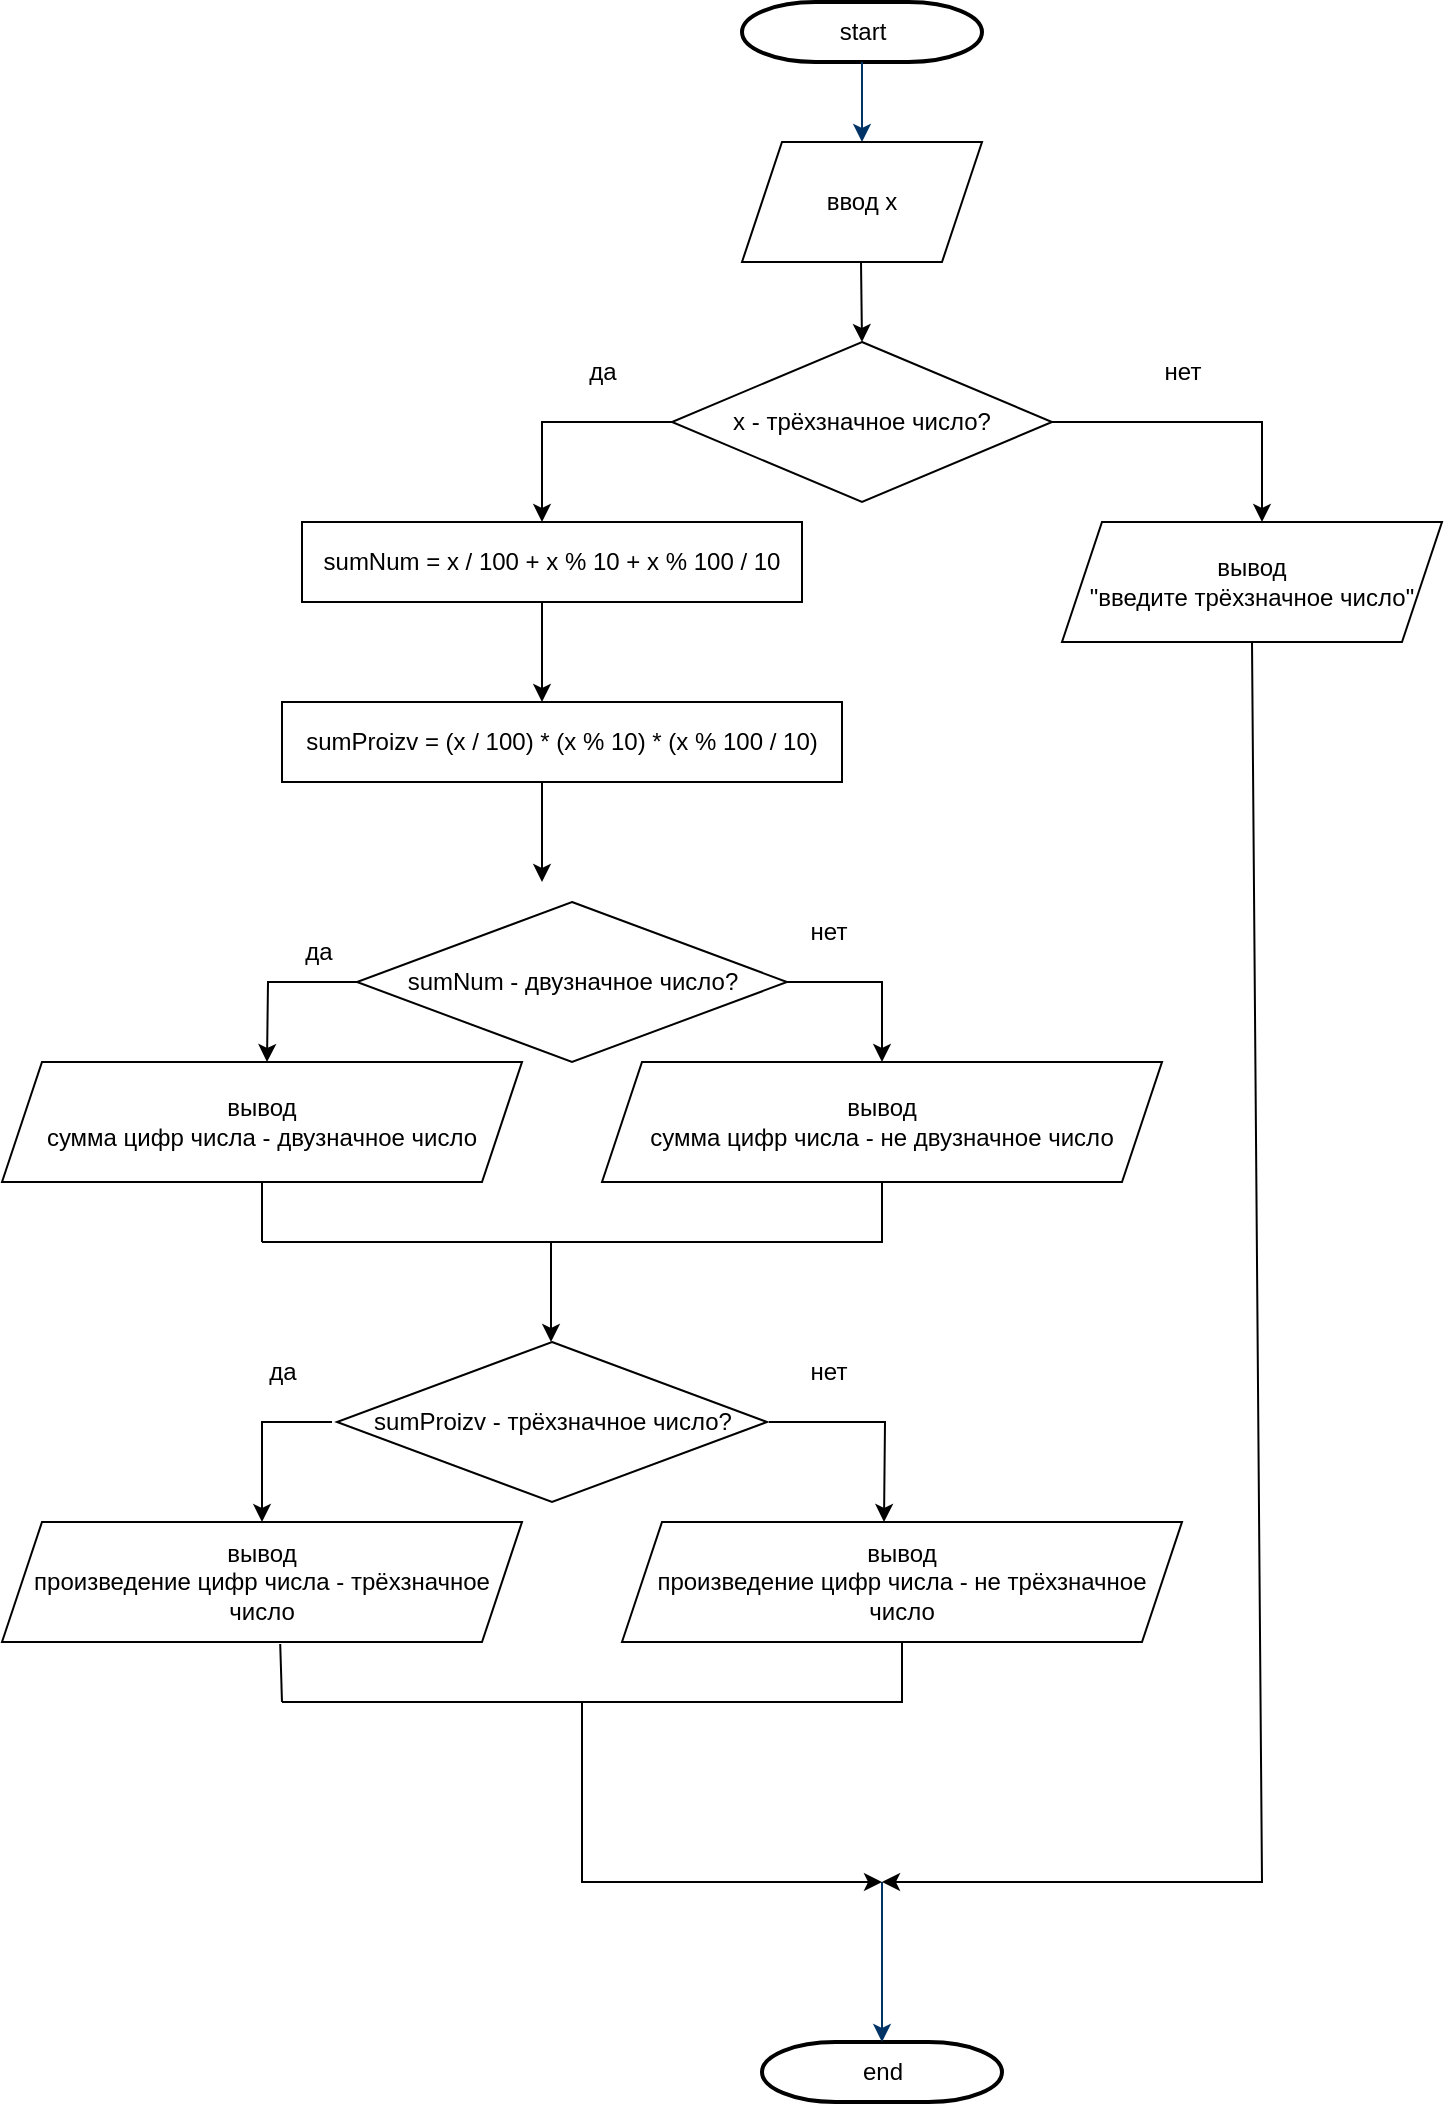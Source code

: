 <mxfile version="24.7.17">
  <diagram id="6a731a19-8d31-9384-78a2-239565b7b9f0" name="Page-1">
    <mxGraphModel dx="1955" dy="716" grid="1" gridSize="10" guides="1" tooltips="1" connect="1" arrows="1" fold="1" page="1" pageScale="1" pageWidth="1169" pageHeight="827" background="none" math="0" shadow="0">
      <root>
        <mxCell id="0" />
        <mxCell id="1" parent="0" />
        <mxCell id="2" value="start" style="shape=mxgraph.flowchart.terminator;strokeWidth=2;gradientColor=none;gradientDirection=north;fontStyle=0;html=1;" parent="1" vertex="1">
          <mxGeometry x="260" y="60" width="120" height="30" as="geometry" />
        </mxCell>
        <mxCell id="7" style="fontStyle=1;strokeColor=#003366;strokeWidth=1;html=1;" parent="1" source="2" edge="1">
          <mxGeometry relative="1" as="geometry">
            <mxPoint x="320" y="130" as="targetPoint" />
          </mxGeometry>
        </mxCell>
        <mxCell id="40" value="end" style="shape=mxgraph.flowchart.terminator;strokeWidth=2;gradientColor=none;gradientDirection=north;fontStyle=0;html=1;" parent="1" vertex="1">
          <mxGeometry x="270" y="1080" width="120" height="30" as="geometry" />
        </mxCell>
        <mxCell id="43" value="" style="edgeStyle=elbowEdgeStyle;elbow=vertical;fontStyle=1;strokeColor=#003366;strokeWidth=1;html=1;" parent="1" edge="1">
          <mxGeometry width="100" height="100" as="geometry">
            <mxPoint x="330" y="1000" as="sourcePoint" />
            <mxPoint x="330" y="1080" as="targetPoint" />
          </mxGeometry>
        </mxCell>
        <mxCell id="vWq9GIfO5Oer3uCc4AvI-55" value="ввод х" style="shape=parallelogram;perimeter=parallelogramPerimeter;whiteSpace=wrap;html=1;fixedSize=1;" parent="1" vertex="1">
          <mxGeometry x="260" y="130" width="120" height="60" as="geometry" />
        </mxCell>
        <mxCell id="vWq9GIfO5Oer3uCc4AvI-56" value="" style="endArrow=classic;html=1;rounded=0;" parent="1" edge="1">
          <mxGeometry width="50" height="50" relative="1" as="geometry">
            <mxPoint x="319.5" y="190" as="sourcePoint" />
            <mxPoint x="320" y="230" as="targetPoint" />
          </mxGeometry>
        </mxCell>
        <mxCell id="vWq9GIfO5Oer3uCc4AvI-57" value="x - трёхзначное число?" style="rhombus;whiteSpace=wrap;html=1;" parent="1" vertex="1">
          <mxGeometry x="225" y="230" width="190" height="80" as="geometry" />
        </mxCell>
        <mxCell id="vWq9GIfO5Oer3uCc4AvI-58" value="" style="endArrow=classic;html=1;rounded=0;" parent="1" edge="1">
          <mxGeometry width="50" height="50" relative="1" as="geometry">
            <mxPoint x="415" y="270" as="sourcePoint" />
            <mxPoint x="520" y="320" as="targetPoint" />
            <Array as="points">
              <mxPoint x="520" y="270" />
            </Array>
          </mxGeometry>
        </mxCell>
        <mxCell id="vWq9GIfO5Oer3uCc4AvI-59" value="" style="endArrow=classic;html=1;rounded=0;" parent="1" edge="1">
          <mxGeometry width="50" height="50" relative="1" as="geometry">
            <mxPoint x="225" y="270" as="sourcePoint" />
            <mxPoint x="160" y="320" as="targetPoint" />
            <Array as="points">
              <mxPoint x="160" y="270" />
            </Array>
          </mxGeometry>
        </mxCell>
        <mxCell id="vWq9GIfO5Oer3uCc4AvI-60" value="да" style="text;html=1;align=center;verticalAlign=middle;resizable=0;points=[];autosize=1;strokeColor=none;fillColor=none;" parent="1" vertex="1">
          <mxGeometry x="170" y="230" width="40" height="30" as="geometry" />
        </mxCell>
        <mxCell id="vWq9GIfO5Oer3uCc4AvI-61" value="нет" style="text;html=1;align=center;verticalAlign=middle;resizable=0;points=[];autosize=1;strokeColor=none;fillColor=none;" parent="1" vertex="1">
          <mxGeometry x="460" y="230" width="40" height="30" as="geometry" />
        </mxCell>
        <mxCell id="vWq9GIfO5Oer3uCc4AvI-62" value="вывод&lt;div&gt;&quot;введите трёхзначное число&quot;&lt;/div&gt;" style="shape=parallelogram;perimeter=parallelogramPerimeter;whiteSpace=wrap;html=1;fixedSize=1;" parent="1" vertex="1">
          <mxGeometry x="420" y="320" width="190" height="60" as="geometry" />
        </mxCell>
        <mxCell id="vWq9GIfO5Oer3uCc4AvI-63" value="sumNum = x / 100 + x % 10 + x % 100 / 10" style="rounded=0;whiteSpace=wrap;html=1;" parent="1" vertex="1">
          <mxGeometry x="40" y="320" width="250" height="40" as="geometry" />
        </mxCell>
        <mxCell id="vWq9GIfO5Oer3uCc4AvI-64" value="" style="endArrow=classic;html=1;rounded=0;" parent="1" edge="1">
          <mxGeometry width="50" height="50" relative="1" as="geometry">
            <mxPoint x="160" y="360" as="sourcePoint" />
            <mxPoint x="160" y="410" as="targetPoint" />
          </mxGeometry>
        </mxCell>
        <mxCell id="vWq9GIfO5Oer3uCc4AvI-65" value="sumProizv = (x / 100) * (x % 10) * (x % 100 / 10)" style="rounded=0;whiteSpace=wrap;html=1;" parent="1" vertex="1">
          <mxGeometry x="30" y="410" width="280" height="40" as="geometry" />
        </mxCell>
        <mxCell id="vWq9GIfO5Oer3uCc4AvI-66" value="" style="endArrow=classic;html=1;rounded=0;" parent="1" edge="1">
          <mxGeometry width="50" height="50" relative="1" as="geometry">
            <mxPoint x="160" y="450" as="sourcePoint" />
            <mxPoint x="160" y="500" as="targetPoint" />
          </mxGeometry>
        </mxCell>
        <mxCell id="vWq9GIfO5Oer3uCc4AvI-67" value="sumProizv - трёхзначное число?" style="rhombus;whiteSpace=wrap;html=1;" parent="1" vertex="1">
          <mxGeometry x="57.5" y="730" width="215" height="80" as="geometry" />
        </mxCell>
        <mxCell id="vWq9GIfO5Oer3uCc4AvI-68" value="" style="endArrow=classic;html=1;rounded=0;exitX=1;exitY=0.5;exitDx=0;exitDy=0;" parent="1" source="vWq9GIfO5Oer3uCc4AvI-78" edge="1">
          <mxGeometry width="50" height="50" relative="1" as="geometry">
            <mxPoint x="272.5" y="540" as="sourcePoint" />
            <mxPoint x="330" y="590" as="targetPoint" />
            <Array as="points">
              <mxPoint x="330" y="550" />
            </Array>
          </mxGeometry>
        </mxCell>
        <mxCell id="vWq9GIfO5Oer3uCc4AvI-69" value="" style="endArrow=classic;html=1;rounded=0;exitX=0;exitY=0.5;exitDx=0;exitDy=0;" parent="1" source="vWq9GIfO5Oer3uCc4AvI-78" edge="1">
          <mxGeometry width="50" height="50" relative="1" as="geometry">
            <mxPoint x="57.5" y="540" as="sourcePoint" />
            <mxPoint x="22.5" y="590" as="targetPoint" />
            <Array as="points">
              <mxPoint x="23" y="550" />
            </Array>
          </mxGeometry>
        </mxCell>
        <mxCell id="vWq9GIfO5Oer3uCc4AvI-70" value="да" style="text;html=1;align=center;verticalAlign=middle;resizable=0;points=[];autosize=1;strokeColor=none;fillColor=none;" parent="1" vertex="1">
          <mxGeometry x="27.5" y="520" width="40" height="30" as="geometry" />
        </mxCell>
        <mxCell id="vWq9GIfO5Oer3uCc4AvI-71" value="нет" style="text;html=1;align=center;verticalAlign=middle;resizable=0;points=[];autosize=1;strokeColor=none;fillColor=none;" parent="1" vertex="1">
          <mxGeometry x="282.5" y="510" width="40" height="30" as="geometry" />
        </mxCell>
        <mxCell id="vWq9GIfO5Oer3uCc4AvI-73" value="вывод&lt;div&gt;сумма цифр числа - двузначное число&lt;br&gt;&lt;/div&gt;" style="shape=parallelogram;perimeter=parallelogramPerimeter;whiteSpace=wrap;html=1;fixedSize=1;" parent="1" vertex="1">
          <mxGeometry x="-110" y="590" width="260" height="60" as="geometry" />
        </mxCell>
        <mxCell id="vWq9GIfO5Oer3uCc4AvI-74" value="вывод&lt;div&gt;сумма цифр числа - не двузначное число&lt;br&gt;&lt;/div&gt;" style="shape=parallelogram;perimeter=parallelogramPerimeter;whiteSpace=wrap;html=1;fixedSize=1;" parent="1" vertex="1">
          <mxGeometry x="190" y="590" width="280" height="60" as="geometry" />
        </mxCell>
        <mxCell id="vWq9GIfO5Oer3uCc4AvI-75" value="" style="endArrow=none;html=1;rounded=0;entryX=0.5;entryY=1;entryDx=0;entryDy=0;" parent="1" edge="1">
          <mxGeometry width="50" height="50" relative="1" as="geometry">
            <mxPoint x="30" y="910" as="sourcePoint" />
            <mxPoint x="340" y="880" as="targetPoint" />
            <Array as="points">
              <mxPoint x="340" y="910" />
            </Array>
          </mxGeometry>
        </mxCell>
        <mxCell id="vWq9GIfO5Oer3uCc4AvI-77" value="" style="endArrow=classic;html=1;rounded=0;" parent="1" edge="1">
          <mxGeometry width="50" height="50" relative="1" as="geometry">
            <mxPoint x="164.5" y="680" as="sourcePoint" />
            <mxPoint x="164.5" y="730" as="targetPoint" />
          </mxGeometry>
        </mxCell>
        <mxCell id="vWq9GIfO5Oer3uCc4AvI-78" value="sumNum - двузначное число?" style="rhombus;whiteSpace=wrap;html=1;" parent="1" vertex="1">
          <mxGeometry x="67.5" y="510" width="215" height="80" as="geometry" />
        </mxCell>
        <mxCell id="vWq9GIfO5Oer3uCc4AvI-79" value="" style="endArrow=classic;html=1;rounded=0;" parent="1" edge="1">
          <mxGeometry width="50" height="50" relative="1" as="geometry">
            <mxPoint x="273.5" y="770" as="sourcePoint" />
            <mxPoint x="331" y="820" as="targetPoint" />
            <Array as="points">
              <mxPoint x="331.5" y="770" />
            </Array>
          </mxGeometry>
        </mxCell>
        <mxCell id="vWq9GIfO5Oer3uCc4AvI-80" value="" style="endArrow=classic;html=1;rounded=0;" parent="1" edge="1">
          <mxGeometry width="50" height="50" relative="1" as="geometry">
            <mxPoint x="55" y="770" as="sourcePoint" />
            <mxPoint x="20" y="820" as="targetPoint" />
            <Array as="points">
              <mxPoint x="20" y="770" />
            </Array>
          </mxGeometry>
        </mxCell>
        <mxCell id="vWq9GIfO5Oer3uCc4AvI-81" value="да" style="text;html=1;align=center;verticalAlign=middle;resizable=0;points=[];autosize=1;strokeColor=none;fillColor=none;" parent="1" vertex="1">
          <mxGeometry x="10" y="730" width="40" height="30" as="geometry" />
        </mxCell>
        <mxCell id="vWq9GIfO5Oer3uCc4AvI-82" value="нет" style="text;html=1;align=center;verticalAlign=middle;resizable=0;points=[];autosize=1;strokeColor=none;fillColor=none;" parent="1" vertex="1">
          <mxGeometry x="282.5" y="730" width="40" height="30" as="geometry" />
        </mxCell>
        <mxCell id="vWq9GIfO5Oer3uCc4AvI-83" value="" style="endArrow=none;html=1;rounded=0;entryX=0.5;entryY=1;entryDx=0;entryDy=0;" parent="1" edge="1">
          <mxGeometry width="50" height="50" relative="1" as="geometry">
            <mxPoint x="20" y="680" as="sourcePoint" />
            <mxPoint x="330" y="650" as="targetPoint" />
            <Array as="points">
              <mxPoint x="330" y="680" />
            </Array>
          </mxGeometry>
        </mxCell>
        <mxCell id="vWq9GIfO5Oer3uCc4AvI-85" value="вывод&lt;div&gt;произведение цифр числа - не трёхзначное число&lt;br&gt;&lt;/div&gt;" style="shape=parallelogram;perimeter=parallelogramPerimeter;whiteSpace=wrap;html=1;fixedSize=1;" parent="1" vertex="1">
          <mxGeometry x="200" y="820" width="280" height="60" as="geometry" />
        </mxCell>
        <mxCell id="vWq9GIfO5Oer3uCc4AvI-86" value="вывод&lt;div&gt;произведение цифр числа - трёхзначное число&lt;br&gt;&lt;/div&gt;" style="shape=parallelogram;perimeter=parallelogramPerimeter;whiteSpace=wrap;html=1;fixedSize=1;" parent="1" vertex="1">
          <mxGeometry x="-110" y="820" width="260" height="60" as="geometry" />
        </mxCell>
        <mxCell id="vWq9GIfO5Oer3uCc4AvI-87" value="" style="endArrow=none;html=1;rounded=0;exitX=0.535;exitY=1.017;exitDx=0;exitDy=0;exitPerimeter=0;" parent="1" source="vWq9GIfO5Oer3uCc4AvI-86" edge="1">
          <mxGeometry width="50" height="50" relative="1" as="geometry">
            <mxPoint x="280" y="960" as="sourcePoint" />
            <mxPoint x="30" y="910" as="targetPoint" />
          </mxGeometry>
        </mxCell>
        <mxCell id="vWq9GIfO5Oer3uCc4AvI-88" value="" style="endArrow=none;html=1;rounded=0;" parent="1" edge="1">
          <mxGeometry width="50" height="50" relative="1" as="geometry">
            <mxPoint x="20" y="680" as="sourcePoint" />
            <mxPoint x="20" y="650" as="targetPoint" />
          </mxGeometry>
        </mxCell>
        <mxCell id="vWq9GIfO5Oer3uCc4AvI-89" value="" style="endArrow=classic;html=1;rounded=0;exitX=0.5;exitY=1;exitDx=0;exitDy=0;" parent="1" source="vWq9GIfO5Oer3uCc4AvI-62" edge="1">
          <mxGeometry width="50" height="50" relative="1" as="geometry">
            <mxPoint x="550" y="870" as="sourcePoint" />
            <mxPoint x="330" y="1000" as="targetPoint" />
            <Array as="points">
              <mxPoint x="520" y="1000" />
            </Array>
          </mxGeometry>
        </mxCell>
        <mxCell id="vWq9GIfO5Oer3uCc4AvI-90" value="" style="endArrow=classic;html=1;rounded=0;" parent="1" edge="1">
          <mxGeometry width="50" height="50" relative="1" as="geometry">
            <mxPoint x="180" y="910" as="sourcePoint" />
            <mxPoint x="330" y="1000" as="targetPoint" />
            <Array as="points">
              <mxPoint x="180" y="1000" />
            </Array>
          </mxGeometry>
        </mxCell>
      </root>
    </mxGraphModel>
  </diagram>
</mxfile>
